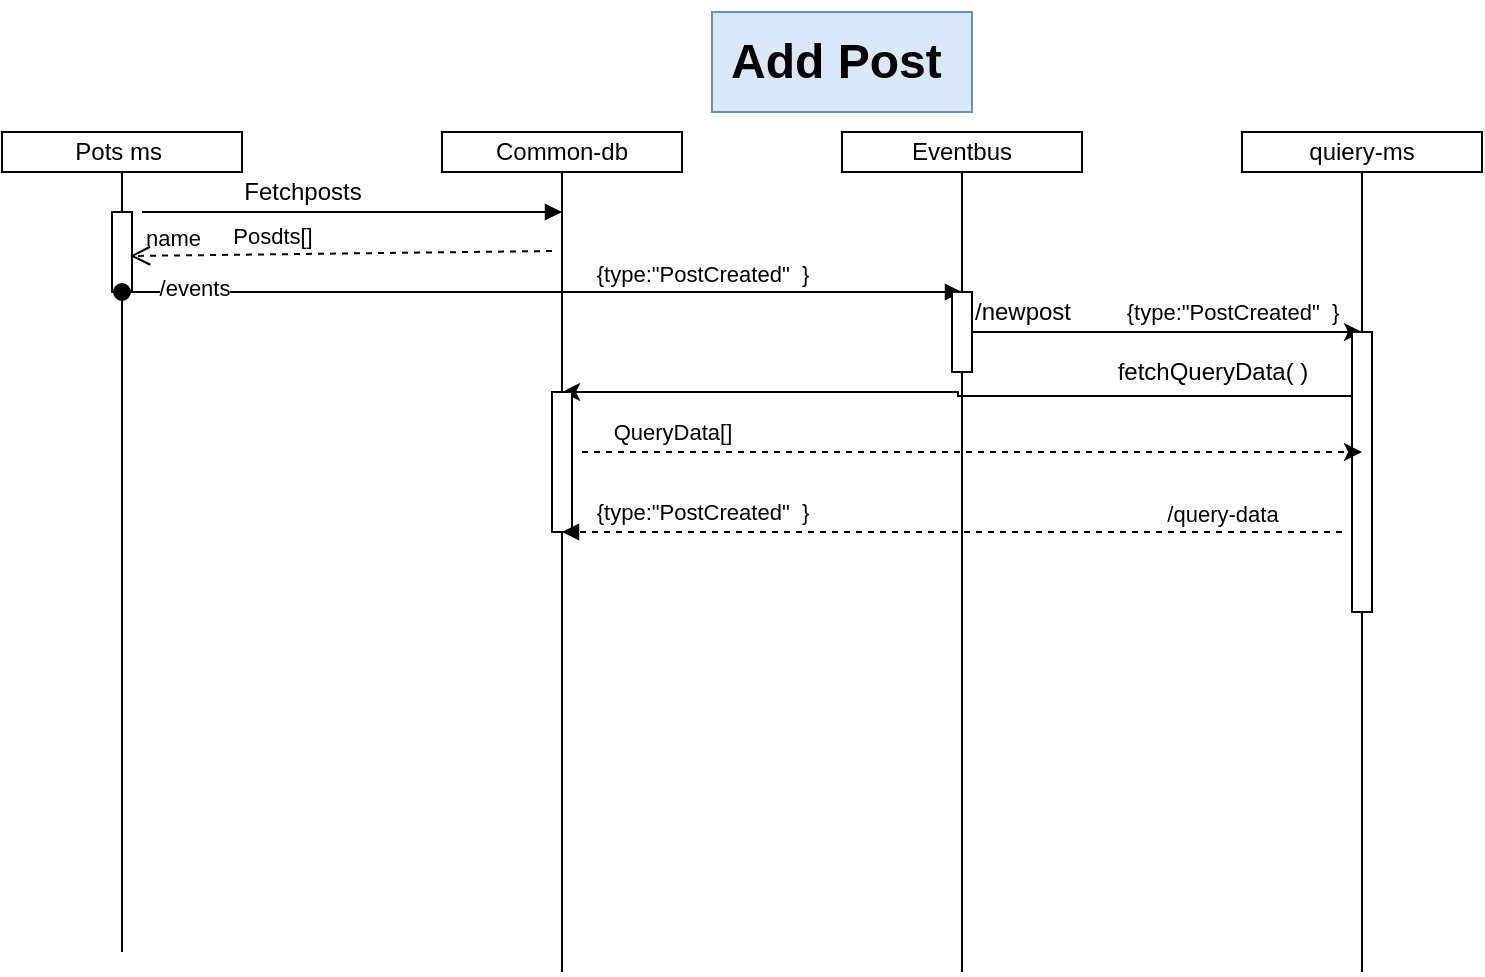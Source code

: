 <mxfile version="14.8.5" type="device" pages="2"><diagram id="KhwyHFFj0_ETD6ME6cIm" name="New Post"><mxGraphModel dx="1422" dy="762" grid="1" gridSize="10" guides="1" tooltips="1" connect="1" arrows="1" fold="1" page="1" pageScale="1" pageWidth="850" pageHeight="1100" math="0" shadow="0"><root><mxCell id="0"/><mxCell id="1" parent="0"/><mxCell id="BDyaXtwGlUkZ_Ok-gn6C-1" value="Pots ms&amp;nbsp;" style="rounded=0;whiteSpace=wrap;html=1;" vertex="1" parent="1"><mxGeometry x="20" y="160" width="120" height="20" as="geometry"/></mxCell><mxCell id="BDyaXtwGlUkZ_Ok-gn6C-6" value="" style="endArrow=none;html=1;entryX=0.5;entryY=1;entryDx=0;entryDy=0;" edge="1" parent="1" target="BDyaXtwGlUkZ_Ok-gn6C-1"><mxGeometry width="50" height="50" relative="1" as="geometry"><mxPoint x="80" y="570" as="sourcePoint"/><mxPoint x="110" y="390" as="targetPoint"/></mxGeometry></mxCell><mxCell id="BDyaXtwGlUkZ_Ok-gn6C-7" value="Common-db" style="rounded=0;whiteSpace=wrap;html=1;" vertex="1" parent="1"><mxGeometry x="240" y="160" width="120" height="20" as="geometry"/></mxCell><mxCell id="BDyaXtwGlUkZ_Ok-gn6C-8" value="" style="endArrow=none;html=1;entryX=0.5;entryY=1;entryDx=0;entryDy=0;startArrow=none;" edge="1" target="BDyaXtwGlUkZ_Ok-gn6C-7" parent="1" source="BDyaXtwGlUkZ_Ok-gn6C-45"><mxGeometry width="50" height="50" relative="1" as="geometry"><mxPoint x="300" y="580" as="sourcePoint"/><mxPoint x="330" y="400" as="targetPoint"/></mxGeometry></mxCell><mxCell id="BDyaXtwGlUkZ_Ok-gn6C-10" value="Eventbus" style="rounded=0;whiteSpace=wrap;html=1;" vertex="1" parent="1"><mxGeometry x="440" y="160" width="120" height="20" as="geometry"/></mxCell><mxCell id="BDyaXtwGlUkZ_Ok-gn6C-11" value="" style="endArrow=none;html=1;entryX=0.5;entryY=1;entryDx=0;entryDy=0;startArrow=none;" edge="1" target="BDyaXtwGlUkZ_Ok-gn6C-10" parent="1" source="BDyaXtwGlUkZ_Ok-gn6C-21"><mxGeometry width="50" height="50" relative="1" as="geometry"><mxPoint x="500" y="580" as="sourcePoint"/><mxPoint x="530" y="400" as="targetPoint"/></mxGeometry></mxCell><mxCell id="BDyaXtwGlUkZ_Ok-gn6C-15" value="" style="html=1;points=[];perimeter=orthogonalPerimeter;" vertex="1" parent="1"><mxGeometry x="75" y="200" width="10" height="40" as="geometry"/></mxCell><mxCell id="BDyaXtwGlUkZ_Ok-gn6C-16" value="name" style="endArrow=block;endFill=1;html=1;edgeStyle=orthogonalEdgeStyle;align=left;verticalAlign=top;" edge="1" parent="1"><mxGeometry x="-1" relative="1" as="geometry"><mxPoint x="90" y="200" as="sourcePoint"/><mxPoint x="300" y="200" as="targetPoint"/></mxGeometry></mxCell><mxCell id="BDyaXtwGlUkZ_Ok-gn6C-20" value="{type:&quot;PostCreated&quot;&amp;nbsp; }" style="html=1;verticalAlign=bottom;startArrow=oval;startFill=1;endArrow=block;startSize=8;" edge="1" parent="1"><mxGeometry x="0.381" width="60" relative="1" as="geometry"><mxPoint x="80" y="240" as="sourcePoint"/><mxPoint x="500" y="240" as="targetPoint"/><mxPoint as="offset"/></mxGeometry></mxCell><mxCell id="BDyaXtwGlUkZ_Ok-gn6C-25" value="/events" style="edgeLabel;html=1;align=center;verticalAlign=middle;resizable=0;points=[];" vertex="1" connectable="0" parent="BDyaXtwGlUkZ_Ok-gn6C-20"><mxGeometry x="-0.829" y="2" relative="1" as="geometry"><mxPoint as="offset"/></mxGeometry></mxCell><mxCell id="BDyaXtwGlUkZ_Ok-gn6C-40" style="edgeStyle=orthogonalEdgeStyle;rounded=0;orthogonalLoop=1;jettySize=auto;html=1;" edge="1" parent="1" source="BDyaXtwGlUkZ_Ok-gn6C-21"><mxGeometry relative="1" as="geometry"><mxPoint x="700" y="260" as="targetPoint"/></mxGeometry></mxCell><mxCell id="BDyaXtwGlUkZ_Ok-gn6C-21" value="" style="html=1;points=[];perimeter=orthogonalPerimeter;" vertex="1" parent="1"><mxGeometry x="495" y="240" width="10" height="40" as="geometry"/></mxCell><mxCell id="BDyaXtwGlUkZ_Ok-gn6C-22" value="" style="endArrow=none;html=1;entryX=0.5;entryY=1;entryDx=0;entryDy=0;" edge="1" parent="1" target="BDyaXtwGlUkZ_Ok-gn6C-21"><mxGeometry width="50" height="50" relative="1" as="geometry"><mxPoint x="500" y="580" as="sourcePoint"/><mxPoint x="500" y="180" as="targetPoint"/></mxGeometry></mxCell><mxCell id="BDyaXtwGlUkZ_Ok-gn6C-23" value="Fetchposts" style="text;html=1;align=center;verticalAlign=middle;resizable=0;points=[];autosize=1;strokeColor=none;" vertex="1" parent="1"><mxGeometry x="135" y="180" width="70" height="20" as="geometry"/></mxCell><mxCell id="BDyaXtwGlUkZ_Ok-gn6C-24" value="Posdts[]" style="html=1;verticalAlign=bottom;endArrow=open;dashed=1;endSize=8;entryX=0.9;entryY=0.55;entryDx=0;entryDy=0;entryPerimeter=0;" edge="1" parent="1" target="BDyaXtwGlUkZ_Ok-gn6C-15"><mxGeometry x="0.333" relative="1" as="geometry"><mxPoint x="295" y="219.5" as="sourcePoint"/><mxPoint x="85" y="219.5" as="targetPoint"/><mxPoint as="offset"/></mxGeometry></mxCell><mxCell id="BDyaXtwGlUkZ_Ok-gn6C-32" value="quiery-ms" style="rounded=0;whiteSpace=wrap;html=1;" vertex="1" parent="1"><mxGeometry x="640" y="160" width="120" height="20" as="geometry"/></mxCell><mxCell id="BDyaXtwGlUkZ_Ok-gn6C-33" value="" style="endArrow=none;html=1;entryX=0.5;entryY=1;entryDx=0;entryDy=0;startArrow=none;" edge="1" source="BDyaXtwGlUkZ_Ok-gn6C-34" target="BDyaXtwGlUkZ_Ok-gn6C-32" parent="1"><mxGeometry width="50" height="50" relative="1" as="geometry"><mxPoint x="700" y="580" as="sourcePoint"/><mxPoint x="730" y="400" as="targetPoint"/></mxGeometry></mxCell><mxCell id="BDyaXtwGlUkZ_Ok-gn6C-48" style="edgeStyle=orthogonalEdgeStyle;rounded=0;orthogonalLoop=1;jettySize=auto;html=1;exitX=0.1;exitY=0.378;exitDx=0;exitDy=0;exitPerimeter=0;" edge="1" parent="1" source="BDyaXtwGlUkZ_Ok-gn6C-34"><mxGeometry relative="1" as="geometry"><mxPoint x="300" y="290" as="targetPoint"/><Array as="points"><mxPoint x="696" y="292"/><mxPoint x="498" y="292"/><mxPoint x="498" y="290"/></Array></mxGeometry></mxCell><mxCell id="BDyaXtwGlUkZ_Ok-gn6C-34" value="" style="html=1;points=[];perimeter=orthogonalPerimeter;" vertex="1" parent="1"><mxGeometry x="695" y="260" width="10" height="140" as="geometry"/></mxCell><mxCell id="BDyaXtwGlUkZ_Ok-gn6C-35" value="" style="endArrow=none;html=1;entryX=0.5;entryY=1;entryDx=0;entryDy=0;" edge="1" target="BDyaXtwGlUkZ_Ok-gn6C-34" parent="1"><mxGeometry width="50" height="50" relative="1" as="geometry"><mxPoint x="700" y="580" as="sourcePoint"/><mxPoint x="700" y="180" as="targetPoint"/></mxGeometry></mxCell><mxCell id="BDyaXtwGlUkZ_Ok-gn6C-41" value="/newpost" style="text;html=1;align=center;verticalAlign=middle;resizable=0;points=[];autosize=1;strokeColor=none;" vertex="1" parent="1"><mxGeometry x="500" y="240" width="60" height="20" as="geometry"/></mxCell><mxCell id="BDyaXtwGlUkZ_Ok-gn6C-44" value="&lt;span style=&quot;font-size: 11px ; background-color: rgb(255 , 255 , 255)&quot;&gt;{type:&quot;PostCreated&quot;&amp;nbsp; }&lt;/span&gt;" style="text;html=1;align=center;verticalAlign=middle;resizable=0;points=[];autosize=1;strokeColor=none;" vertex="1" parent="1"><mxGeometry x="575" y="240" width="120" height="20" as="geometry"/></mxCell><mxCell id="BDyaXtwGlUkZ_Ok-gn6C-50" style="edgeStyle=orthogonalEdgeStyle;rounded=0;orthogonalLoop=1;jettySize=auto;html=1;dashed=1;" edge="1" parent="1"><mxGeometry relative="1" as="geometry"><mxPoint x="700" y="320" as="targetPoint"/><mxPoint x="310" y="320" as="sourcePoint"/><Array as="points"><mxPoint x="400" y="320"/><mxPoint x="400" y="320"/></Array></mxGeometry></mxCell><mxCell id="BDyaXtwGlUkZ_Ok-gn6C-51" value="QueryData[]" style="edgeLabel;html=1;align=center;verticalAlign=middle;resizable=0;points=[];" vertex="1" connectable="0" parent="BDyaXtwGlUkZ_Ok-gn6C-50"><mxGeometry x="-0.924" y="2" relative="1" as="geometry"><mxPoint x="30" y="-8" as="offset"/></mxGeometry></mxCell><mxCell id="BDyaXtwGlUkZ_Ok-gn6C-45" value="" style="html=1;points=[];perimeter=orthogonalPerimeter;" vertex="1" parent="1"><mxGeometry x="295" y="290" width="10" height="70" as="geometry"/></mxCell><mxCell id="BDyaXtwGlUkZ_Ok-gn6C-46" value="" style="endArrow=none;html=1;entryX=0.5;entryY=1;entryDx=0;entryDy=0;" edge="1" parent="1" target="BDyaXtwGlUkZ_Ok-gn6C-45"><mxGeometry width="50" height="50" relative="1" as="geometry"><mxPoint x="300" y="580" as="sourcePoint"/><mxPoint x="300" y="180" as="targetPoint"/></mxGeometry></mxCell><mxCell id="BDyaXtwGlUkZ_Ok-gn6C-49" value="fetchQueryData( )" style="text;html=1;align=center;verticalAlign=middle;resizable=0;points=[];autosize=1;strokeColor=none;" vertex="1" parent="1"><mxGeometry x="570" y="270" width="110" height="20" as="geometry"/></mxCell><mxCell id="BDyaXtwGlUkZ_Ok-gn6C-53" value="/query-data" style="html=1;verticalAlign=bottom;endArrow=block;dashed=1;" edge="1" parent="1"><mxGeometry x="-0.692" width="80" relative="1" as="geometry"><mxPoint x="690" y="360" as="sourcePoint"/><mxPoint x="300" y="360" as="targetPoint"/><mxPoint as="offset"/></mxGeometry></mxCell><mxCell id="BDyaXtwGlUkZ_Ok-gn6C-54" value="&lt;span style=&quot;font-size: 11px ; background-color: rgb(255 , 255 , 255)&quot;&gt;{type:&quot;PostCreated&quot;&amp;nbsp; }&lt;/span&gt;" style="text;html=1;align=center;verticalAlign=middle;resizable=0;points=[];autosize=1;strokeColor=none;" vertex="1" parent="1"><mxGeometry x="310" y="340" width="120" height="20" as="geometry"/></mxCell><mxCell id="RzykXAp0d6ZpnZSFecgu-1" value="&lt;h1&gt;Add Post&amp;nbsp;&lt;/h1&gt;" style="text;html=1;align=center;verticalAlign=middle;resizable=0;points=[];autosize=1;strokeColor=#6c8ebf;fillColor=#dae8fc;" vertex="1" parent="1"><mxGeometry x="375" y="100" width="130" height="50" as="geometry"/></mxCell></root></mxGraphModel></diagram><diagram id="O-xd5jT8G7gDgnDR3XLe" name="Add Comment "><mxGraphModel dx="2272" dy="762" grid="1" gridSize="10" guides="1" tooltips="1" connect="1" arrows="1" fold="1" page="1" pageScale="1" pageWidth="850" pageHeight="1100" math="0" shadow="0"><root><mxCell id="Erw0GhinjTIMtO8rccd0-0"/><mxCell id="Erw0GhinjTIMtO8rccd0-1" parent="Erw0GhinjTIMtO8rccd0-0"/><mxCell id="38lrIQ3AcirCyEkvSzAF-0" value="Pots ms&amp;nbsp;" style="rounded=0;whiteSpace=wrap;html=1;" vertex="1" parent="Erw0GhinjTIMtO8rccd0-1"><mxGeometry x="20" y="160" width="120" height="20" as="geometry"/></mxCell><mxCell id="38lrIQ3AcirCyEkvSzAF-1" value="" style="endArrow=none;html=1;entryX=0.5;entryY=1;entryDx=0;entryDy=0;" edge="1" parent="Erw0GhinjTIMtO8rccd0-1" target="38lrIQ3AcirCyEkvSzAF-0"><mxGeometry width="50" height="50" relative="1" as="geometry"><mxPoint x="80" y="780" as="sourcePoint"/><mxPoint x="110" y="390" as="targetPoint"/></mxGeometry></mxCell><mxCell id="38lrIQ3AcirCyEkvSzAF-2" value="Common-db" style="rounded=0;whiteSpace=wrap;html=1;" vertex="1" parent="Erw0GhinjTIMtO8rccd0-1"><mxGeometry x="240" y="160" width="120" height="20" as="geometry"/></mxCell><mxCell id="38lrIQ3AcirCyEkvSzAF-3" value="" style="endArrow=none;html=1;entryX=0.5;entryY=1;entryDx=0;entryDy=0;startArrow=none;" edge="1" parent="Erw0GhinjTIMtO8rccd0-1" source="38lrIQ3AcirCyEkvSzAF-24" target="38lrIQ3AcirCyEkvSzAF-2"><mxGeometry width="50" height="50" relative="1" as="geometry"><mxPoint x="300" y="580" as="sourcePoint"/><mxPoint x="330" y="400" as="targetPoint"/></mxGeometry></mxCell><mxCell id="38lrIQ3AcirCyEkvSzAF-4" value="Eventbus" style="rounded=0;whiteSpace=wrap;html=1;" vertex="1" parent="Erw0GhinjTIMtO8rccd0-1"><mxGeometry x="440" y="160" width="120" height="20" as="geometry"/></mxCell><mxCell id="38lrIQ3AcirCyEkvSzAF-5" value="" style="endArrow=none;html=1;entryX=0.5;entryY=1;entryDx=0;entryDy=0;startArrow=none;" edge="1" parent="Erw0GhinjTIMtO8rccd0-1" source="38lrIQ3AcirCyEkvSzAF-11" target="38lrIQ3AcirCyEkvSzAF-4"><mxGeometry width="50" height="50" relative="1" as="geometry"><mxPoint x="500" y="580" as="sourcePoint"/><mxPoint x="530" y="400" as="targetPoint"/></mxGeometry></mxCell><mxCell id="38lrIQ3AcirCyEkvSzAF-7" value="" style="endArrow=block;endFill=1;html=1;edgeStyle=orthogonalEdgeStyle;align=left;verticalAlign=top;" edge="1" parent="Erw0GhinjTIMtO8rccd0-1"><mxGeometry x="-1" relative="1" as="geometry"><mxPoint x="-70" y="200" as="sourcePoint"/><mxPoint x="300" y="200" as="targetPoint"/></mxGeometry></mxCell><mxCell id="38lrIQ3AcirCyEkvSzAF-11" value="" style="html=1;points=[];perimeter=orthogonalPerimeter;" vertex="1" parent="Erw0GhinjTIMtO8rccd0-1"><mxGeometry x="495" y="320" width="10" height="40" as="geometry"/></mxCell><mxCell id="38lrIQ3AcirCyEkvSzAF-12" value="" style="endArrow=none;html=1;entryX=0.5;entryY=1;entryDx=0;entryDy=0;startArrow=none;" edge="1" parent="Erw0GhinjTIMtO8rccd0-1" target="38lrIQ3AcirCyEkvSzAF-11" source="38lrIQ3AcirCyEkvSzAF-48"><mxGeometry width="50" height="50" relative="1" as="geometry"><mxPoint x="500" y="580" as="sourcePoint"/><mxPoint x="500" y="180" as="targetPoint"/></mxGeometry></mxCell><mxCell id="38lrIQ3AcirCyEkvSzAF-13" value="Fetchposts" style="text;html=1;align=center;verticalAlign=middle;resizable=0;points=[];autosize=1;strokeColor=none;" vertex="1" parent="Erw0GhinjTIMtO8rccd0-1"><mxGeometry x="135" y="180" width="70" height="20" as="geometry"/></mxCell><mxCell id="38lrIQ3AcirCyEkvSzAF-14" value="Posts[]" style="html=1;verticalAlign=bottom;endArrow=open;dashed=1;endSize=8;entryX=1.6;entryY=0.286;entryDx=0;entryDy=0;entryPerimeter=0;" edge="1" parent="Erw0GhinjTIMtO8rccd0-1" target="38lrIQ3AcirCyEkvSzAF-31"><mxGeometry x="0.333" relative="1" as="geometry"><mxPoint x="295" y="240" as="sourcePoint"/><mxPoint x="-80" y="250" as="targetPoint"/><mxPoint as="offset"/></mxGeometry></mxCell><mxCell id="38lrIQ3AcirCyEkvSzAF-15" value="quiery-ms" style="rounded=0;whiteSpace=wrap;html=1;" vertex="1" parent="Erw0GhinjTIMtO8rccd0-1"><mxGeometry x="640" y="160" width="120" height="20" as="geometry"/></mxCell><mxCell id="38lrIQ3AcirCyEkvSzAF-16" value="" style="endArrow=none;html=1;entryX=0.5;entryY=1;entryDx=0;entryDy=0;startArrow=none;" edge="1" parent="Erw0GhinjTIMtO8rccd0-1" source="38lrIQ3AcirCyEkvSzAF-18" target="38lrIQ3AcirCyEkvSzAF-15"><mxGeometry width="50" height="50" relative="1" as="geometry"><mxPoint x="700" y="580" as="sourcePoint"/><mxPoint x="730" y="400" as="targetPoint"/></mxGeometry></mxCell><mxCell id="38lrIQ3AcirCyEkvSzAF-18" value="" style="html=1;points=[];perimeter=orthogonalPerimeter;" vertex="1" parent="Erw0GhinjTIMtO8rccd0-1"><mxGeometry x="695" y="360" width="10" height="70" as="geometry"/></mxCell><mxCell id="38lrIQ3AcirCyEkvSzAF-19" value="" style="endArrow=none;html=1;entryX=0.5;entryY=1;entryDx=0;entryDy=0;" edge="1" parent="Erw0GhinjTIMtO8rccd0-1" target="38lrIQ3AcirCyEkvSzAF-18"><mxGeometry width="50" height="50" relative="1" as="geometry"><mxPoint x="700" y="770" as="sourcePoint"/><mxPoint x="700" y="180" as="targetPoint"/></mxGeometry></mxCell><mxCell id="38lrIQ3AcirCyEkvSzAF-24" value="" style="html=1;points=[];perimeter=orthogonalPerimeter;" vertex="1" parent="Erw0GhinjTIMtO8rccd0-1"><mxGeometry x="295" y="280" width="10" height="30" as="geometry"/></mxCell><mxCell id="38lrIQ3AcirCyEkvSzAF-25" value="" style="endArrow=none;html=1;entryX=0.5;entryY=1;entryDx=0;entryDy=0;startArrow=none;" edge="1" parent="Erw0GhinjTIMtO8rccd0-1" target="38lrIQ3AcirCyEkvSzAF-24" source="38lrIQ3AcirCyEkvSzAF-42"><mxGeometry width="50" height="50" relative="1" as="geometry"><mxPoint x="300" y="580" as="sourcePoint"/><mxPoint x="300" y="180" as="targetPoint"/></mxGeometry></mxCell><mxCell id="38lrIQ3AcirCyEkvSzAF-29" value="Comments-ms" style="rounded=0;whiteSpace=wrap;html=1;" vertex="1" parent="Erw0GhinjTIMtO8rccd0-1"><mxGeometry x="-140" y="160" width="120" height="20" as="geometry"/></mxCell><mxCell id="38lrIQ3AcirCyEkvSzAF-30" value="" style="endArrow=none;html=1;entryX=0.5;entryY=1;entryDx=0;entryDy=0;startArrow=none;" edge="1" source="38lrIQ3AcirCyEkvSzAF-31" target="38lrIQ3AcirCyEkvSzAF-29" parent="Erw0GhinjTIMtO8rccd0-1"><mxGeometry width="50" height="50" relative="1" as="geometry"><mxPoint x="-80" y="580" as="sourcePoint"/><mxPoint x="-50" y="400" as="targetPoint"/></mxGeometry></mxCell><mxCell id="38lrIQ3AcirCyEkvSzAF-31" value="" style="html=1;points=[];perimeter=orthogonalPerimeter;" vertex="1" parent="Erw0GhinjTIMtO8rccd0-1"><mxGeometry x="-85" y="200" width="10" height="140" as="geometry"/></mxCell><mxCell id="38lrIQ3AcirCyEkvSzAF-32" value="" style="endArrow=none;html=1;entryX=0.5;entryY=1;entryDx=0;entryDy=0;" edge="1" target="38lrIQ3AcirCyEkvSzAF-31" parent="Erw0GhinjTIMtO8rccd0-1"><mxGeometry width="50" height="50" relative="1" as="geometry"><mxPoint x="-80" y="580" as="sourcePoint"/><mxPoint x="-80" y="180" as="targetPoint"/></mxGeometry></mxCell><mxCell id="38lrIQ3AcirCyEkvSzAF-34" value="/common-db/posts/:id" style="html=1;verticalAlign=bottom;endArrow=block;" edge="1" parent="Erw0GhinjTIMtO8rccd0-1"><mxGeometry x="-0.676" width="80" relative="1" as="geometry"><mxPoint x="-70" y="280" as="sourcePoint"/><mxPoint x="300" y="280" as="targetPoint"/><mxPoint as="offset"/></mxGeometry></mxCell><mxCell id="38lrIQ3AcirCyEkvSzAF-35" value="{ Updated FoundedPost }" style="text;html=1;align=center;verticalAlign=middle;resizable=0;points=[];autosize=1;strokeColor=none;" vertex="1" parent="Erw0GhinjTIMtO8rccd0-1"><mxGeometry x="135" y="260" width="150" height="20" as="geometry"/></mxCell><mxCell id="38lrIQ3AcirCyEkvSzAF-36" value="/eventbus/events" style="html=1;verticalAlign=bottom;endArrow=block;entryX=0.1;entryY=-0.025;entryDx=0;entryDy=0;entryPerimeter=0;" edge="1" parent="Erw0GhinjTIMtO8rccd0-1" target="38lrIQ3AcirCyEkvSzAF-11"><mxGeometry x="-0.859" y="1" width="80" relative="1" as="geometry"><mxPoint x="-70" y="320" as="sourcePoint"/><mxPoint x="10" y="320" as="targetPoint"/><mxPoint as="offset"/></mxGeometry></mxCell><mxCell id="38lrIQ3AcirCyEkvSzAF-37" value="{ type: commentCreated}" style="text;html=1;align=center;verticalAlign=middle;resizable=0;points=[];autosize=1;strokeColor=none;" vertex="1" parent="Erw0GhinjTIMtO8rccd0-1"><mxGeometry x="345" y="300" width="150" height="20" as="geometry"/></mxCell><mxCell id="38lrIQ3AcirCyEkvSzAF-38" value="query-ms/newComment/:postId" style="html=1;verticalAlign=bottom;endArrow=block;entryX=0.4;entryY=0.017;entryDx=0;entryDy=0;entryPerimeter=0;" edge="1" parent="Erw0GhinjTIMtO8rccd0-1"><mxGeometry x="-0.095" y="-1" width="80" relative="1" as="geometry"><mxPoint x="496" y="360" as="sourcePoint"/><mxPoint x="695" y="361.19" as="targetPoint"/><Array as="points"><mxPoint x="566" y="361"/></Array><mxPoint as="offset"/></mxGeometry></mxCell><mxCell id="38lrIQ3AcirCyEkvSzAF-39" value="fetchqueryData( )" style="html=1;verticalAlign=bottom;endArrow=block;" edge="1" parent="Erw0GhinjTIMtO8rccd0-1"><mxGeometry x="-0.686" y="3" width="80" relative="1" as="geometry"><mxPoint x="690" y="400" as="sourcePoint"/><mxPoint x="308" y="400" as="targetPoint"/><mxPoint as="offset"/></mxGeometry></mxCell><mxCell id="38lrIQ3AcirCyEkvSzAF-42" value="" style="html=1;points=[];perimeter=orthogonalPerimeter;" vertex="1" parent="Erw0GhinjTIMtO8rccd0-1"><mxGeometry x="295" y="360" width="10" height="70" as="geometry"/></mxCell><mxCell id="38lrIQ3AcirCyEkvSzAF-43" value="" style="endArrow=none;html=1;entryX=0.5;entryY=1;entryDx=0;entryDy=0;" edge="1" parent="Erw0GhinjTIMtO8rccd0-1" target="38lrIQ3AcirCyEkvSzAF-42"><mxGeometry width="50" height="50" relative="1" as="geometry"><mxPoint x="300" y="750" as="sourcePoint"/><mxPoint x="300" y="310" as="targetPoint"/></mxGeometry></mxCell><mxCell id="38lrIQ3AcirCyEkvSzAF-44" value="QueryData [ ]&amp;nbsp;" style="html=1;verticalAlign=bottom;endArrow=block;dashed=1;" edge="1" parent="Erw0GhinjTIMtO8rccd0-1"><mxGeometry x="-0.768" y="3" width="80" relative="1" as="geometry"><mxPoint x="304" y="430" as="sourcePoint"/><mxPoint x="700" y="430" as="targetPoint"/><mxPoint as="offset"/></mxGeometry></mxCell><mxCell id="38lrIQ3AcirCyEkvSzAF-45" value="PUT-&amp;gt;&amp;nbsp; /common-db/posts/:id" style="html=1;verticalAlign=bottom;endArrow=block;entryX=1.2;entryY=0.769;entryDx=0;entryDy=0;entryPerimeter=0;startArrow=none;" edge="1" parent="Erw0GhinjTIMtO8rccd0-1" source="38lrIQ3AcirCyEkvSzAF-46"><mxGeometry x="-0.562" y="1" width="80" relative="1" as="geometry"><mxPoint x="693" y="587" as="sourcePoint"/><mxPoint x="305" y="587.97" as="targetPoint"/><mxPoint as="offset"/></mxGeometry></mxCell><mxCell id="38lrIQ3AcirCyEkvSzAF-46" value="" style="html=1;points=[];perimeter=orthogonalPerimeter;" vertex="1" parent="Erw0GhinjTIMtO8rccd0-1"><mxGeometry x="695" y="537" width="10" height="90" as="geometry"/></mxCell><mxCell id="38lrIQ3AcirCyEkvSzAF-47" value="" style="html=1;verticalAlign=bottom;endArrow=none;" edge="1" parent="Erw0GhinjTIMtO8rccd0-1"><mxGeometry x="-0.562" y="1" width="80" relative="1" as="geometry"><mxPoint x="693" y="587" as="sourcePoint"/><mxPoint x="693" y="587" as="targetPoint"/><mxPoint as="offset"/></mxGeometry></mxCell><mxCell id="38lrIQ3AcirCyEkvSzAF-48" value="" style="html=1;points=[];perimeter=orthogonalPerimeter;" vertex="1" parent="Erw0GhinjTIMtO8rccd0-1"><mxGeometry x="495" y="537" width="10" height="80" as="geometry"/></mxCell><mxCell id="38lrIQ3AcirCyEkvSzAF-49" value="" style="endArrow=none;html=1;" edge="1" parent="Erw0GhinjTIMtO8rccd0-1"><mxGeometry width="50" height="50" relative="1" as="geometry"><mxPoint x="500" y="527" as="sourcePoint"/><mxPoint x="500" y="780" as="targetPoint"/><Array as="points"><mxPoint x="500" y="590"/></Array></mxGeometry></mxCell><mxCell id="38lrIQ3AcirCyEkvSzAF-50" value="query-ms/newcomment/:id" style="html=1;verticalAlign=bottom;endArrow=block;entryX=0.1;entryY=0.011;entryDx=0;entryDy=0;entryPerimeter=0;" edge="1" parent="Erw0GhinjTIMtO8rccd0-1" target="38lrIQ3AcirCyEkvSzAF-46"><mxGeometry width="80" relative="1" as="geometry"><mxPoint x="500" y="537" as="sourcePoint"/><mxPoint x="690" y="537" as="targetPoint"/></mxGeometry></mxCell><mxCell id="38lrIQ3AcirCyEkvSzAF-51" value="" style="html=1;points=[];perimeter=orthogonalPerimeter;" vertex="1" parent="Erw0GhinjTIMtO8rccd0-1"><mxGeometry x="495" y="480" width="10" height="30" as="geometry"/></mxCell><mxCell id="38lrIQ3AcirCyEkvSzAF-52" value="" style="html=1;points=[];perimeter=orthogonalPerimeter;" vertex="1" parent="Erw0GhinjTIMtO8rccd0-1"><mxGeometry x="75" y="480" width="10" height="30" as="geometry"/></mxCell><mxCell id="38lrIQ3AcirCyEkvSzAF-53" value="&amp;nbsp;posts-ms/:id/comments/new&amp;nbsp;" style="html=1;verticalAlign=bottom;endArrow=open;endSize=8;" edge="1" parent="Erw0GhinjTIMtO8rccd0-1"><mxGeometry x="-0.75" relative="1" as="geometry"><mxPoint x="490" y="480" as="sourcePoint"/><mxPoint x="90" y="480" as="targetPoint"/><mxPoint as="offset"/></mxGeometry></mxCell><mxCell id="38lrIQ3AcirCyEkvSzAF-54" value="{ type: &quot;add_comment_to_post&quot;}" style="text;html=1;align=center;verticalAlign=middle;resizable=0;points=[];autosize=1;strokeColor=none;" vertex="1" parent="Erw0GhinjTIMtO8rccd0-1"><mxGeometry x="75" y="460" width="190" height="20" as="geometry"/></mxCell><mxCell id="38lrIQ3AcirCyEkvSzAF-57" value="moderation-ms" style="rounded=0;whiteSpace=wrap;html=1;" vertex="1" parent="Erw0GhinjTIMtO8rccd0-1"><mxGeometry x="880" y="160" width="120" height="20" as="geometry"/></mxCell><mxCell id="38lrIQ3AcirCyEkvSzAF-58" value="" style="endArrow=none;html=1;entryX=0.5;entryY=1;entryDx=0;entryDy=0;startArrow=none;" edge="1" parent="Erw0GhinjTIMtO8rccd0-1" target="38lrIQ3AcirCyEkvSzAF-57"><mxGeometry width="50" height="50" relative="1" as="geometry"><mxPoint x="940" y="630" as="sourcePoint"/><mxPoint x="950" y="190" as="targetPoint"/></mxGeometry></mxCell><mxCell id="38lrIQ3AcirCyEkvSzAF-59" value="" style="html=1;points=[];perimeter=orthogonalPerimeter;" vertex="1" parent="Erw0GhinjTIMtO8rccd0-1"><mxGeometry x="495" y="640" width="10" height="130" as="geometry"/></mxCell><mxCell id="38lrIQ3AcirCyEkvSzAF-60" value="/moderation/new-comment" style="html=1;verticalAlign=bottom;endArrow=block;" edge="1" parent="Erw0GhinjTIMtO8rccd0-1"><mxGeometry x="-0.455" width="80" relative="1" as="geometry"><mxPoint x="500" y="640" as="sourcePoint"/><mxPoint x="940" y="640" as="targetPoint"/><mxPoint as="offset"/></mxGeometry></mxCell><mxCell id="38lrIQ3AcirCyEkvSzAF-62" value="" style="endArrow=none;html=1;entryX=0.5;entryY=1;entryDx=0;entryDy=0;startArrow=none;" edge="1" parent="Erw0GhinjTIMtO8rccd0-1"><mxGeometry width="50" height="50" relative="1" as="geometry"><mxPoint x="940" y="890" as="sourcePoint"/><mxPoint x="940" y="710" as="targetPoint"/></mxGeometry></mxCell><mxCell id="38lrIQ3AcirCyEkvSzAF-63" value="" style="html=1;points=[];perimeter=orthogonalPerimeter;" vertex="1" parent="Erw0GhinjTIMtO8rccd0-1"><mxGeometry x="935" y="640" width="10" height="40" as="geometry"/></mxCell><mxCell id="38lrIQ3AcirCyEkvSzAF-64" value="update status of comment&amp;nbsp;" style="edgeStyle=orthogonalEdgeStyle;html=1;align=left;spacingLeft=2;endArrow=block;rounded=0;entryX=1;entryY=0;dashed=1;exitX=0.9;exitY=0.725;exitDx=0;exitDy=0;exitPerimeter=0;" edge="1" target="38lrIQ3AcirCyEkvSzAF-63" parent="Erw0GhinjTIMtO8rccd0-1" source="38lrIQ3AcirCyEkvSzAF-63"><mxGeometry x="-0.04" relative="1" as="geometry"><mxPoint x="935" y="700" as="sourcePoint"/><Array as="points"><mxPoint x="949" y="669"/><mxPoint x="949" y="670"/><mxPoint x="990" y="670"/><mxPoint x="990" y="640"/></Array><mxPoint as="offset"/></mxGeometry></mxCell><mxCell id="38lrIQ3AcirCyEkvSzAF-65" value="/eventbus-ms/events" style="html=1;verticalAlign=bottom;endArrow=open;endSize=8;entryX=0.5;entryY=0.5;entryDx=0;entryDy=0;entryPerimeter=0;" edge="1" parent="Erw0GhinjTIMtO8rccd0-1"><mxGeometry x="-0.674" relative="1" as="geometry"><mxPoint x="930" y="700" as="sourcePoint"/><mxPoint x="500" y="700" as="targetPoint"/><mxPoint as="offset"/></mxGeometry></mxCell><mxCell id="38lrIQ3AcirCyEkvSzAF-66" value="Type :&amp;nbsp;comment_status_updated" style="text;html=1;align=center;verticalAlign=middle;resizable=0;points=[];autosize=1;strokeColor=none;" vertex="1" parent="Erw0GhinjTIMtO8rccd0-1"><mxGeometry x="515" y="680" width="190" height="20" as="geometry"/></mxCell><mxCell id="38lrIQ3AcirCyEkvSzAF-67" value="/query-ms/comments/update/:id" style="html=1;verticalAlign=bottom;endArrow=block;" edge="1" parent="Erw0GhinjTIMtO8rccd0-1"><mxGeometry width="80" relative="1" as="geometry"><mxPoint x="520" y="740" as="sourcePoint"/><mxPoint x="700" y="740" as="targetPoint"/></mxGeometry></mxCell><mxCell id="38lrIQ3AcirCyEkvSzAF-68" value="POST&amp;nbsp;" style="edgeLabel;html=1;align=center;verticalAlign=middle;resizable=0;points=[];" vertex="1" connectable="0" parent="38lrIQ3AcirCyEkvSzAF-67"><mxGeometry x="-0.83" y="2" relative="1" as="geometry"><mxPoint x="-17" y="-8" as="offset"/></mxGeometry></mxCell><mxCell id="38lrIQ3AcirCyEkvSzAF-69" value="&lt;b&gt;&quot;commentCreated&quot;&lt;/b&gt;" style="text;html=1;align=center;verticalAlign=middle;resizable=0;points=[];autosize=1;strokeColor=#666666;fillColor=#f5f5f5;fontColor=#333333;" vertex="1" parent="Erw0GhinjTIMtO8rccd0-1"><mxGeometry x="640" y="490" width="120" height="20" as="geometry"/></mxCell><mxCell id="38lrIQ3AcirCyEkvSzAF-70" value="&lt;b&gt;comment_status_updated&lt;/b&gt;" style="text;html=1;align=center;verticalAlign=middle;resizable=0;points=[];autosize=1;strokeColor=#666666;fillColor=#f5f5f5;fontColor=#333333;" vertex="1" parent="Erw0GhinjTIMtO8rccd0-1"><mxGeometry x="620" y="660" width="160" height="20" as="geometry"/></mxCell><mxCell id="38lrIQ3AcirCyEkvSzAF-71" value="posts-ms/:id/comments/update/:commentId" style="html=1;verticalAlign=bottom;endArrow=open;dashed=1;endSize=8;" edge="1" parent="Erw0GhinjTIMtO8rccd0-1"><mxGeometry x="-0.561" y="-10" relative="1" as="geometry"><mxPoint x="490" y="760" as="sourcePoint"/><mxPoint x="80" y="760" as="targetPoint"/><mxPoint as="offset"/></mxGeometry></mxCell><mxCell id="38lrIQ3AcirCyEkvSzAF-72" value="&lt;h1&gt;Add/update Comment&amp;nbsp;&lt;/h1&gt;" style="text;html=1;align=center;verticalAlign=middle;resizable=0;points=[];autosize=1;strokeColor=#6c8ebf;fillColor=#dae8fc;" vertex="1" parent="Erw0GhinjTIMtO8rccd0-1"><mxGeometry x="385" y="100" width="270" height="50" as="geometry"/></mxCell><mxCell id="38lrIQ3AcirCyEkvSzAF-73" value="&lt;b&gt;&quot;commentCreated&quot;&lt;/b&gt;" style="text;html=1;align=center;verticalAlign=middle;resizable=0;points=[];autosize=1;strokeColor=#666666;fillColor=#f5f5f5;fontColor=#333333;" vertex="1" parent="Erw0GhinjTIMtO8rccd0-1"><mxGeometry x="440" y="260" width="120" height="20" as="geometry"/></mxCell></root></mxGraphModel></diagram></mxfile>